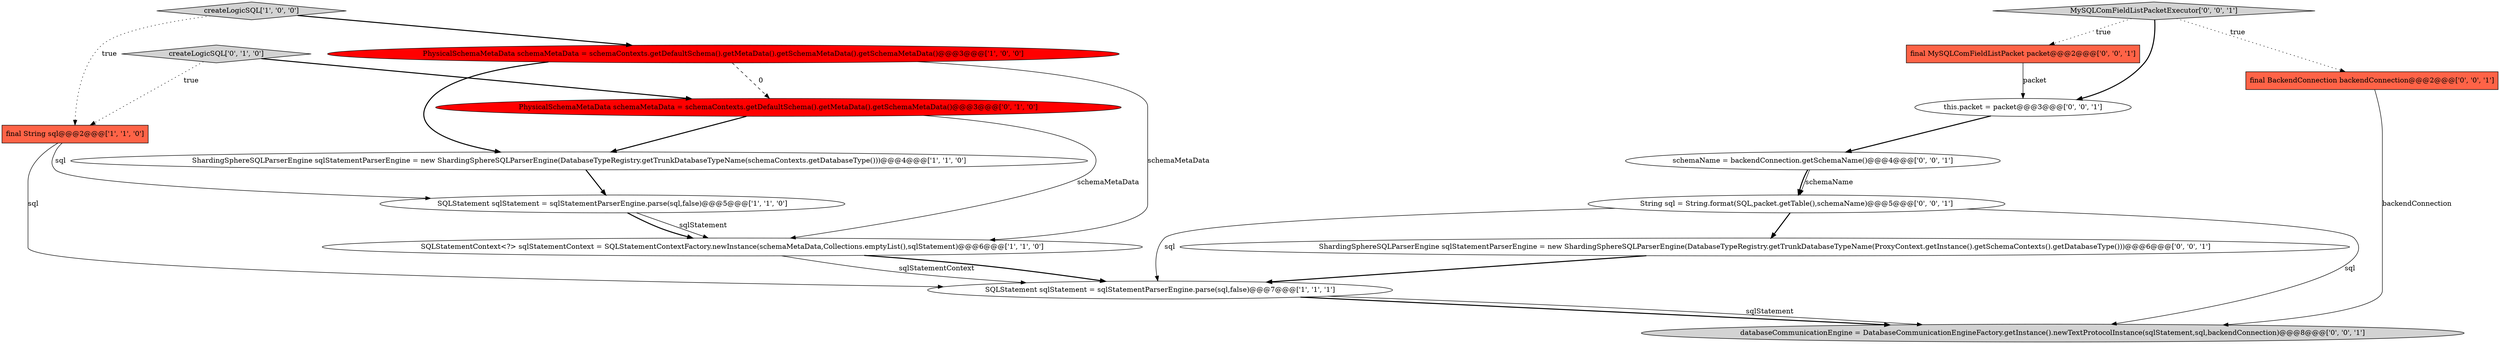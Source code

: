 digraph {
2 [style = filled, label = "SQLStatement sqlStatement = sqlStatementParserEngine.parse(sql,false)@@@7@@@['1', '1', '1']", fillcolor = white, shape = ellipse image = "AAA0AAABBB1BBB"];
14 [style = filled, label = "final BackendConnection backendConnection@@@2@@@['0', '0', '1']", fillcolor = tomato, shape = box image = "AAA0AAABBB3BBB"];
1 [style = filled, label = "SQLStatementContext<?> sqlStatementContext = SQLStatementContextFactory.newInstance(schemaMetaData,Collections.emptyList(),sqlStatement)@@@6@@@['1', '1', '0']", fillcolor = white, shape = ellipse image = "AAA0AAABBB1BBB"];
8 [style = filled, label = "createLogicSQL['0', '1', '0']", fillcolor = lightgray, shape = diamond image = "AAA0AAABBB2BBB"];
10 [style = filled, label = "String sql = String.format(SQL,packet.getTable(),schemaName)@@@5@@@['0', '0', '1']", fillcolor = white, shape = ellipse image = "AAA0AAABBB3BBB"];
16 [style = filled, label = "this.packet = packet@@@3@@@['0', '0', '1']", fillcolor = white, shape = ellipse image = "AAA0AAABBB3BBB"];
0 [style = filled, label = "PhysicalSchemaMetaData schemaMetaData = schemaContexts.getDefaultSchema().getMetaData().getSchemaMetaData().getSchemaMetaData()@@@3@@@['1', '0', '0']", fillcolor = red, shape = ellipse image = "AAA1AAABBB1BBB"];
5 [style = filled, label = "ShardingSphereSQLParserEngine sqlStatementParserEngine = new ShardingSphereSQLParserEngine(DatabaseTypeRegistry.getTrunkDatabaseTypeName(schemaContexts.getDatabaseType()))@@@4@@@['1', '1', '0']", fillcolor = white, shape = ellipse image = "AAA0AAABBB1BBB"];
12 [style = filled, label = "final MySQLComFieldListPacket packet@@@2@@@['0', '0', '1']", fillcolor = tomato, shape = box image = "AAA0AAABBB3BBB"];
7 [style = filled, label = "PhysicalSchemaMetaData schemaMetaData = schemaContexts.getDefaultSchema().getMetaData().getSchemaMetaData()@@@3@@@['0', '1', '0']", fillcolor = red, shape = ellipse image = "AAA1AAABBB2BBB"];
9 [style = filled, label = "MySQLComFieldListPacketExecutor['0', '0', '1']", fillcolor = lightgray, shape = diamond image = "AAA0AAABBB3BBB"];
11 [style = filled, label = "schemaName = backendConnection.getSchemaName()@@@4@@@['0', '0', '1']", fillcolor = white, shape = ellipse image = "AAA0AAABBB3BBB"];
13 [style = filled, label = "ShardingSphereSQLParserEngine sqlStatementParserEngine = new ShardingSphereSQLParserEngine(DatabaseTypeRegistry.getTrunkDatabaseTypeName(ProxyContext.getInstance().getSchemaContexts().getDatabaseType()))@@@6@@@['0', '0', '1']", fillcolor = white, shape = ellipse image = "AAA0AAABBB3BBB"];
3 [style = filled, label = "final String sql@@@2@@@['1', '1', '0']", fillcolor = tomato, shape = box image = "AAA0AAABBB1BBB"];
4 [style = filled, label = "createLogicSQL['1', '0', '0']", fillcolor = lightgray, shape = diamond image = "AAA0AAABBB1BBB"];
15 [style = filled, label = "databaseCommunicationEngine = DatabaseCommunicationEngineFactory.getInstance().newTextProtocolInstance(sqlStatement,sql,backendConnection)@@@8@@@['0', '0', '1']", fillcolor = lightgray, shape = ellipse image = "AAA0AAABBB3BBB"];
6 [style = filled, label = "SQLStatement sqlStatement = sqlStatementParserEngine.parse(sql,false)@@@5@@@['1', '1', '0']", fillcolor = white, shape = ellipse image = "AAA0AAABBB1BBB"];
10->15 [style = solid, label="sql"];
7->1 [style = solid, label="schemaMetaData"];
9->12 [style = dotted, label="true"];
0->1 [style = solid, label="schemaMetaData"];
16->11 [style = bold, label=""];
3->6 [style = solid, label="sql"];
9->16 [style = bold, label=""];
3->2 [style = solid, label="sql"];
8->3 [style = dotted, label="true"];
8->7 [style = bold, label=""];
6->1 [style = solid, label="sqlStatement"];
4->0 [style = bold, label=""];
9->14 [style = dotted, label="true"];
12->16 [style = solid, label="packet"];
14->15 [style = solid, label="backendConnection"];
6->1 [style = bold, label=""];
7->5 [style = bold, label=""];
10->2 [style = solid, label="sql"];
1->2 [style = solid, label="sqlStatementContext"];
4->3 [style = dotted, label="true"];
5->6 [style = bold, label=""];
10->13 [style = bold, label=""];
11->10 [style = bold, label=""];
2->15 [style = bold, label=""];
1->2 [style = bold, label=""];
11->10 [style = solid, label="schemaName"];
0->7 [style = dashed, label="0"];
2->15 [style = solid, label="sqlStatement"];
0->5 [style = bold, label=""];
13->2 [style = bold, label=""];
}
